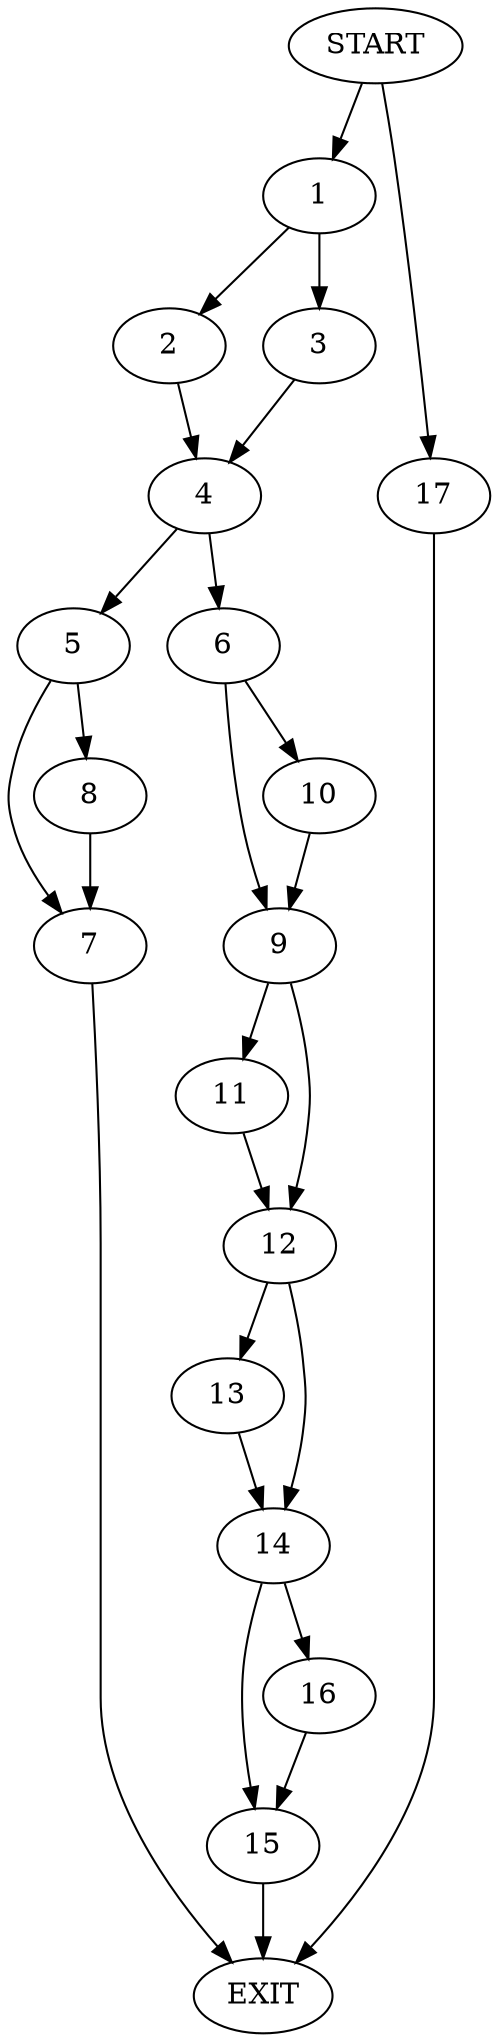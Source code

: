 digraph {
0 [label="START"]
18 [label="EXIT"]
0 -> 1
1 -> 2
1 -> 3
2 -> 4
3 -> 4
4 -> 5
4 -> 6
5 -> 7
5 -> 8
6 -> 9
6 -> 10
7 -> 18
8 -> 7
10 -> 9
9 -> 11
9 -> 12
11 -> 12
12 -> 13
12 -> 14
14 -> 15
14 -> 16
13 -> 14
15 -> 18
16 -> 15
0 -> 17
17 -> 18
}
